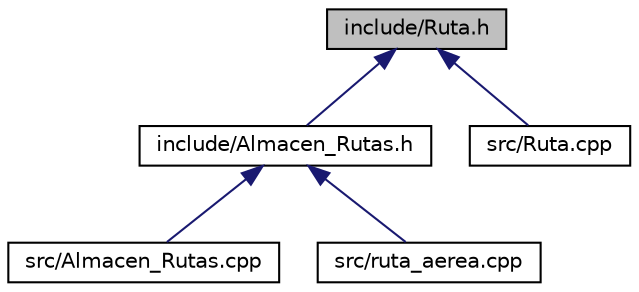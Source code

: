 digraph "include/Ruta.h"
{
 // LATEX_PDF_SIZE
  edge [fontname="Helvetica",fontsize="10",labelfontname="Helvetica",labelfontsize="10"];
  node [fontname="Helvetica",fontsize="10",shape=record];
  Node1 [label="include/Ruta.h",height=0.2,width=0.4,color="black", fillcolor="grey75", style="filled", fontcolor="black",tooltip="Fichero cabecera clase Ruta."];
  Node1 -> Node2 [dir="back",color="midnightblue",fontsize="10",style="solid",fontname="Helvetica"];
  Node2 [label="include/Almacen_Rutas.h",height=0.2,width=0.4,color="black", fillcolor="white", style="filled",URL="$Almacen__Rutas_8h.html",tooltip=" "];
  Node2 -> Node3 [dir="back",color="midnightblue",fontsize="10",style="solid",fontname="Helvetica"];
  Node3 [label="src/Almacen_Rutas.cpp",height=0.2,width=0.4,color="black", fillcolor="white", style="filled",URL="$Almacen__Rutas_8cpp.html",tooltip=" "];
  Node2 -> Node4 [dir="back",color="midnightblue",fontsize="10",style="solid",fontname="Helvetica"];
  Node4 [label="src/ruta_aerea.cpp",height=0.2,width=0.4,color="black", fillcolor="white", style="filled",URL="$ruta__aerea_8cpp.html",tooltip=" "];
  Node1 -> Node5 [dir="back",color="midnightblue",fontsize="10",style="solid",fontname="Helvetica"];
  Node5 [label="src/Ruta.cpp",height=0.2,width=0.4,color="black", fillcolor="white", style="filled",URL="$Ruta_8cpp.html",tooltip="Fichero con definiciones para la la clase Ruta."];
}
